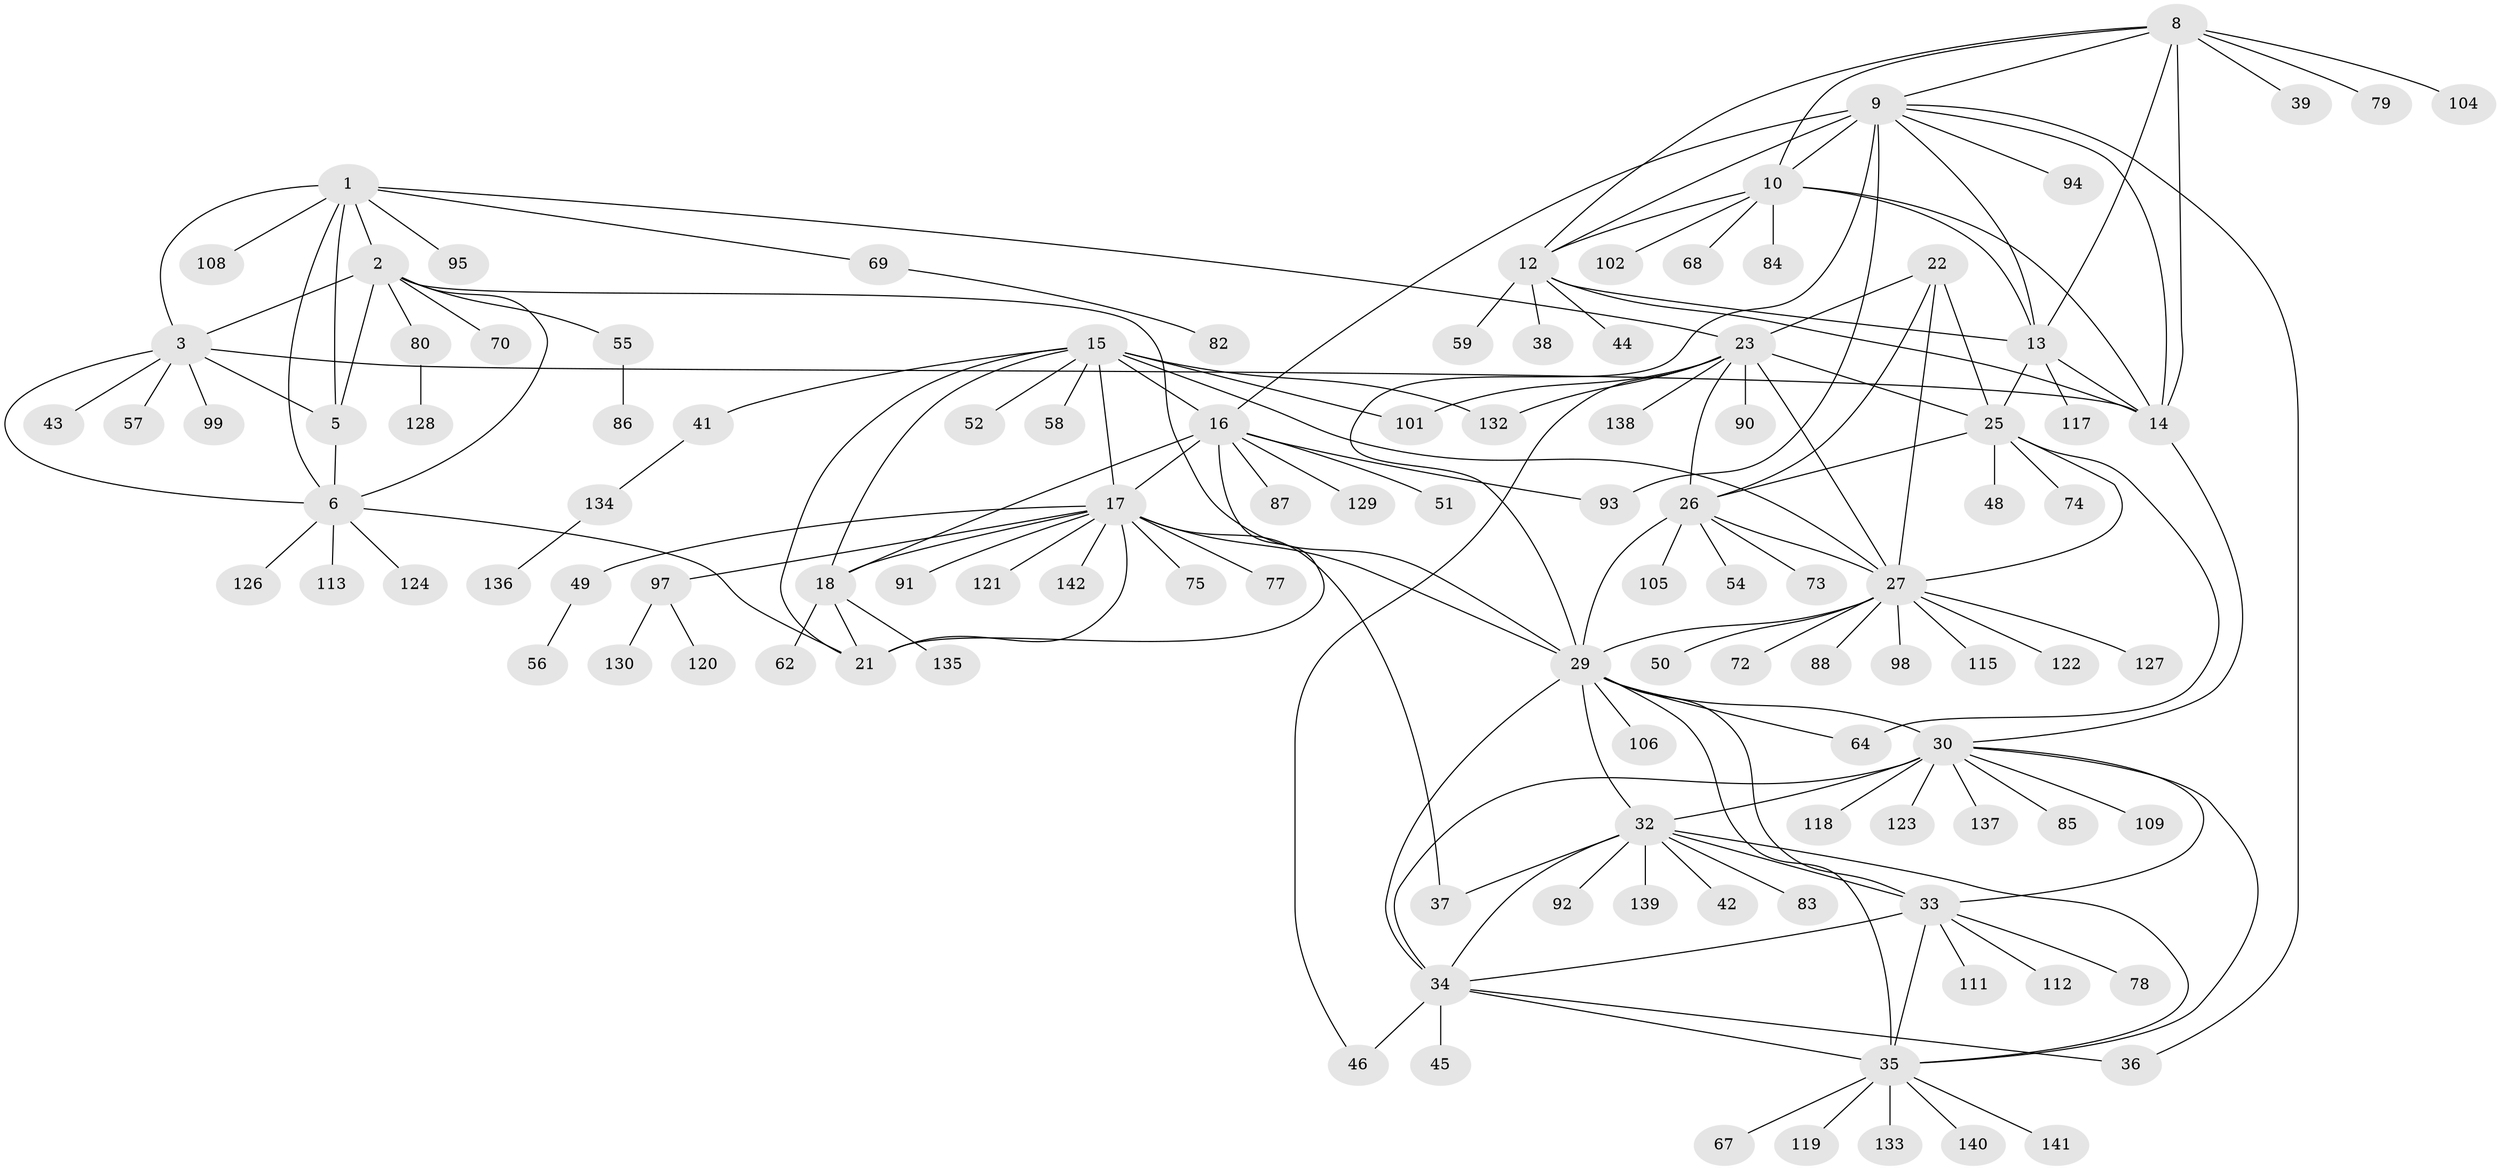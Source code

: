// Generated by graph-tools (version 1.1) at 2025/52/02/27/25 19:52:22]
// undirected, 113 vertices, 165 edges
graph export_dot {
graph [start="1"]
  node [color=gray90,style=filled];
  1 [super="+4"];
  2 [super="+7"];
  3 [super="+53"];
  5 [super="+63"];
  6 [super="+71"];
  8 [super="+96"];
  9 [super="+40"];
  10 [super="+11"];
  12 [super="+76"];
  13 [super="+60"];
  14 [super="+81"];
  15 [super="+20"];
  16 [super="+19"];
  17 [super="+125"];
  18 [super="+107"];
  21;
  22;
  23 [super="+24"];
  25 [super="+66"];
  26 [super="+61"];
  27 [super="+28"];
  29 [super="+31"];
  30 [super="+47"];
  32 [super="+89"];
  33 [super="+114"];
  34 [super="+131"];
  35 [super="+110"];
  36;
  37;
  38;
  39;
  41 [super="+116"];
  42;
  43;
  44;
  45;
  46;
  48;
  49 [super="+65"];
  50;
  51;
  52;
  54;
  55;
  56;
  57;
  58;
  59;
  62;
  64;
  67;
  68;
  69;
  70;
  72;
  73;
  74 [super="+103"];
  75;
  77;
  78;
  79;
  80;
  82;
  83;
  84 [super="+100"];
  85;
  86;
  87;
  88;
  90;
  91;
  92;
  93;
  94;
  95;
  97;
  98;
  99;
  101;
  102;
  104;
  105;
  106;
  108;
  109;
  111;
  112;
  113;
  115;
  117;
  118;
  119;
  120;
  121;
  122;
  123;
  124;
  126;
  127;
  128;
  129;
  130;
  132;
  133;
  134;
  135;
  136;
  137;
  138;
  139;
  140;
  141;
  142;
  1 -- 2 [weight=4];
  1 -- 3 [weight=2];
  1 -- 5 [weight=2];
  1 -- 6 [weight=2];
  1 -- 23;
  1 -- 69;
  1 -- 95;
  1 -- 108;
  2 -- 3 [weight=2];
  2 -- 5 [weight=2];
  2 -- 6 [weight=2];
  2 -- 55;
  2 -- 80;
  2 -- 70;
  2 -- 29;
  3 -- 5;
  3 -- 6;
  3 -- 14;
  3 -- 43;
  3 -- 99;
  3 -- 57;
  5 -- 6;
  6 -- 21;
  6 -- 113;
  6 -- 124;
  6 -- 126;
  8 -- 9;
  8 -- 10 [weight=2];
  8 -- 12;
  8 -- 13;
  8 -- 14;
  8 -- 39;
  8 -- 79;
  8 -- 104;
  9 -- 10 [weight=2];
  9 -- 12;
  9 -- 13;
  9 -- 14;
  9 -- 36;
  9 -- 93;
  9 -- 94;
  9 -- 16;
  9 -- 29;
  10 -- 12 [weight=2];
  10 -- 13 [weight=2];
  10 -- 14 [weight=2];
  10 -- 68;
  10 -- 84;
  10 -- 102;
  12 -- 13;
  12 -- 14;
  12 -- 38;
  12 -- 44;
  12 -- 59;
  13 -- 14;
  13 -- 25;
  13 -- 117;
  14 -- 30;
  15 -- 16 [weight=4];
  15 -- 17 [weight=2];
  15 -- 18 [weight=2];
  15 -- 21 [weight=2];
  15 -- 27;
  15 -- 41;
  15 -- 52;
  15 -- 58;
  15 -- 101;
  15 -- 132;
  16 -- 17 [weight=2];
  16 -- 18 [weight=2];
  16 -- 21 [weight=2];
  16 -- 93;
  16 -- 129;
  16 -- 51;
  16 -- 87;
  17 -- 18;
  17 -- 21;
  17 -- 29;
  17 -- 37;
  17 -- 49;
  17 -- 75;
  17 -- 77;
  17 -- 91;
  17 -- 97;
  17 -- 121;
  17 -- 142;
  18 -- 21;
  18 -- 62;
  18 -- 135;
  22 -- 23 [weight=2];
  22 -- 25;
  22 -- 26;
  22 -- 27 [weight=2];
  23 -- 25 [weight=2];
  23 -- 26 [weight=2];
  23 -- 27 [weight=4];
  23 -- 46;
  23 -- 90;
  23 -- 101;
  23 -- 132;
  23 -- 138;
  25 -- 26;
  25 -- 27 [weight=2];
  25 -- 48;
  25 -- 64;
  25 -- 74;
  26 -- 27 [weight=2];
  26 -- 54;
  26 -- 105;
  26 -- 73;
  26 -- 29;
  27 -- 50;
  27 -- 88;
  27 -- 98;
  27 -- 115;
  27 -- 122;
  27 -- 72;
  27 -- 29;
  27 -- 127;
  29 -- 30 [weight=2];
  29 -- 32 [weight=2];
  29 -- 33 [weight=2];
  29 -- 34 [weight=2];
  29 -- 35 [weight=2];
  29 -- 106;
  29 -- 64;
  30 -- 32;
  30 -- 33;
  30 -- 34;
  30 -- 35;
  30 -- 85;
  30 -- 109;
  30 -- 118;
  30 -- 123;
  30 -- 137;
  32 -- 33;
  32 -- 34;
  32 -- 35;
  32 -- 37;
  32 -- 42;
  32 -- 83;
  32 -- 92;
  32 -- 139;
  33 -- 34;
  33 -- 35;
  33 -- 78;
  33 -- 111;
  33 -- 112;
  34 -- 35;
  34 -- 36;
  34 -- 45;
  34 -- 46;
  35 -- 67;
  35 -- 119;
  35 -- 133;
  35 -- 140;
  35 -- 141;
  41 -- 134;
  49 -- 56;
  55 -- 86;
  69 -- 82;
  80 -- 128;
  97 -- 120;
  97 -- 130;
  134 -- 136;
}
